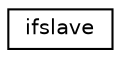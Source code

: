 digraph G
{
  edge [fontname="Helvetica",fontsize="10",labelfontname="Helvetica",labelfontsize="10"];
  node [fontname="Helvetica",fontsize="10",shape=record];
  rankdir="LR";
  Node1 [label="ifslave",height=0.2,width=0.4,color="black", fillcolor="white", style="filled",URL="$structifslave.html"];
}
